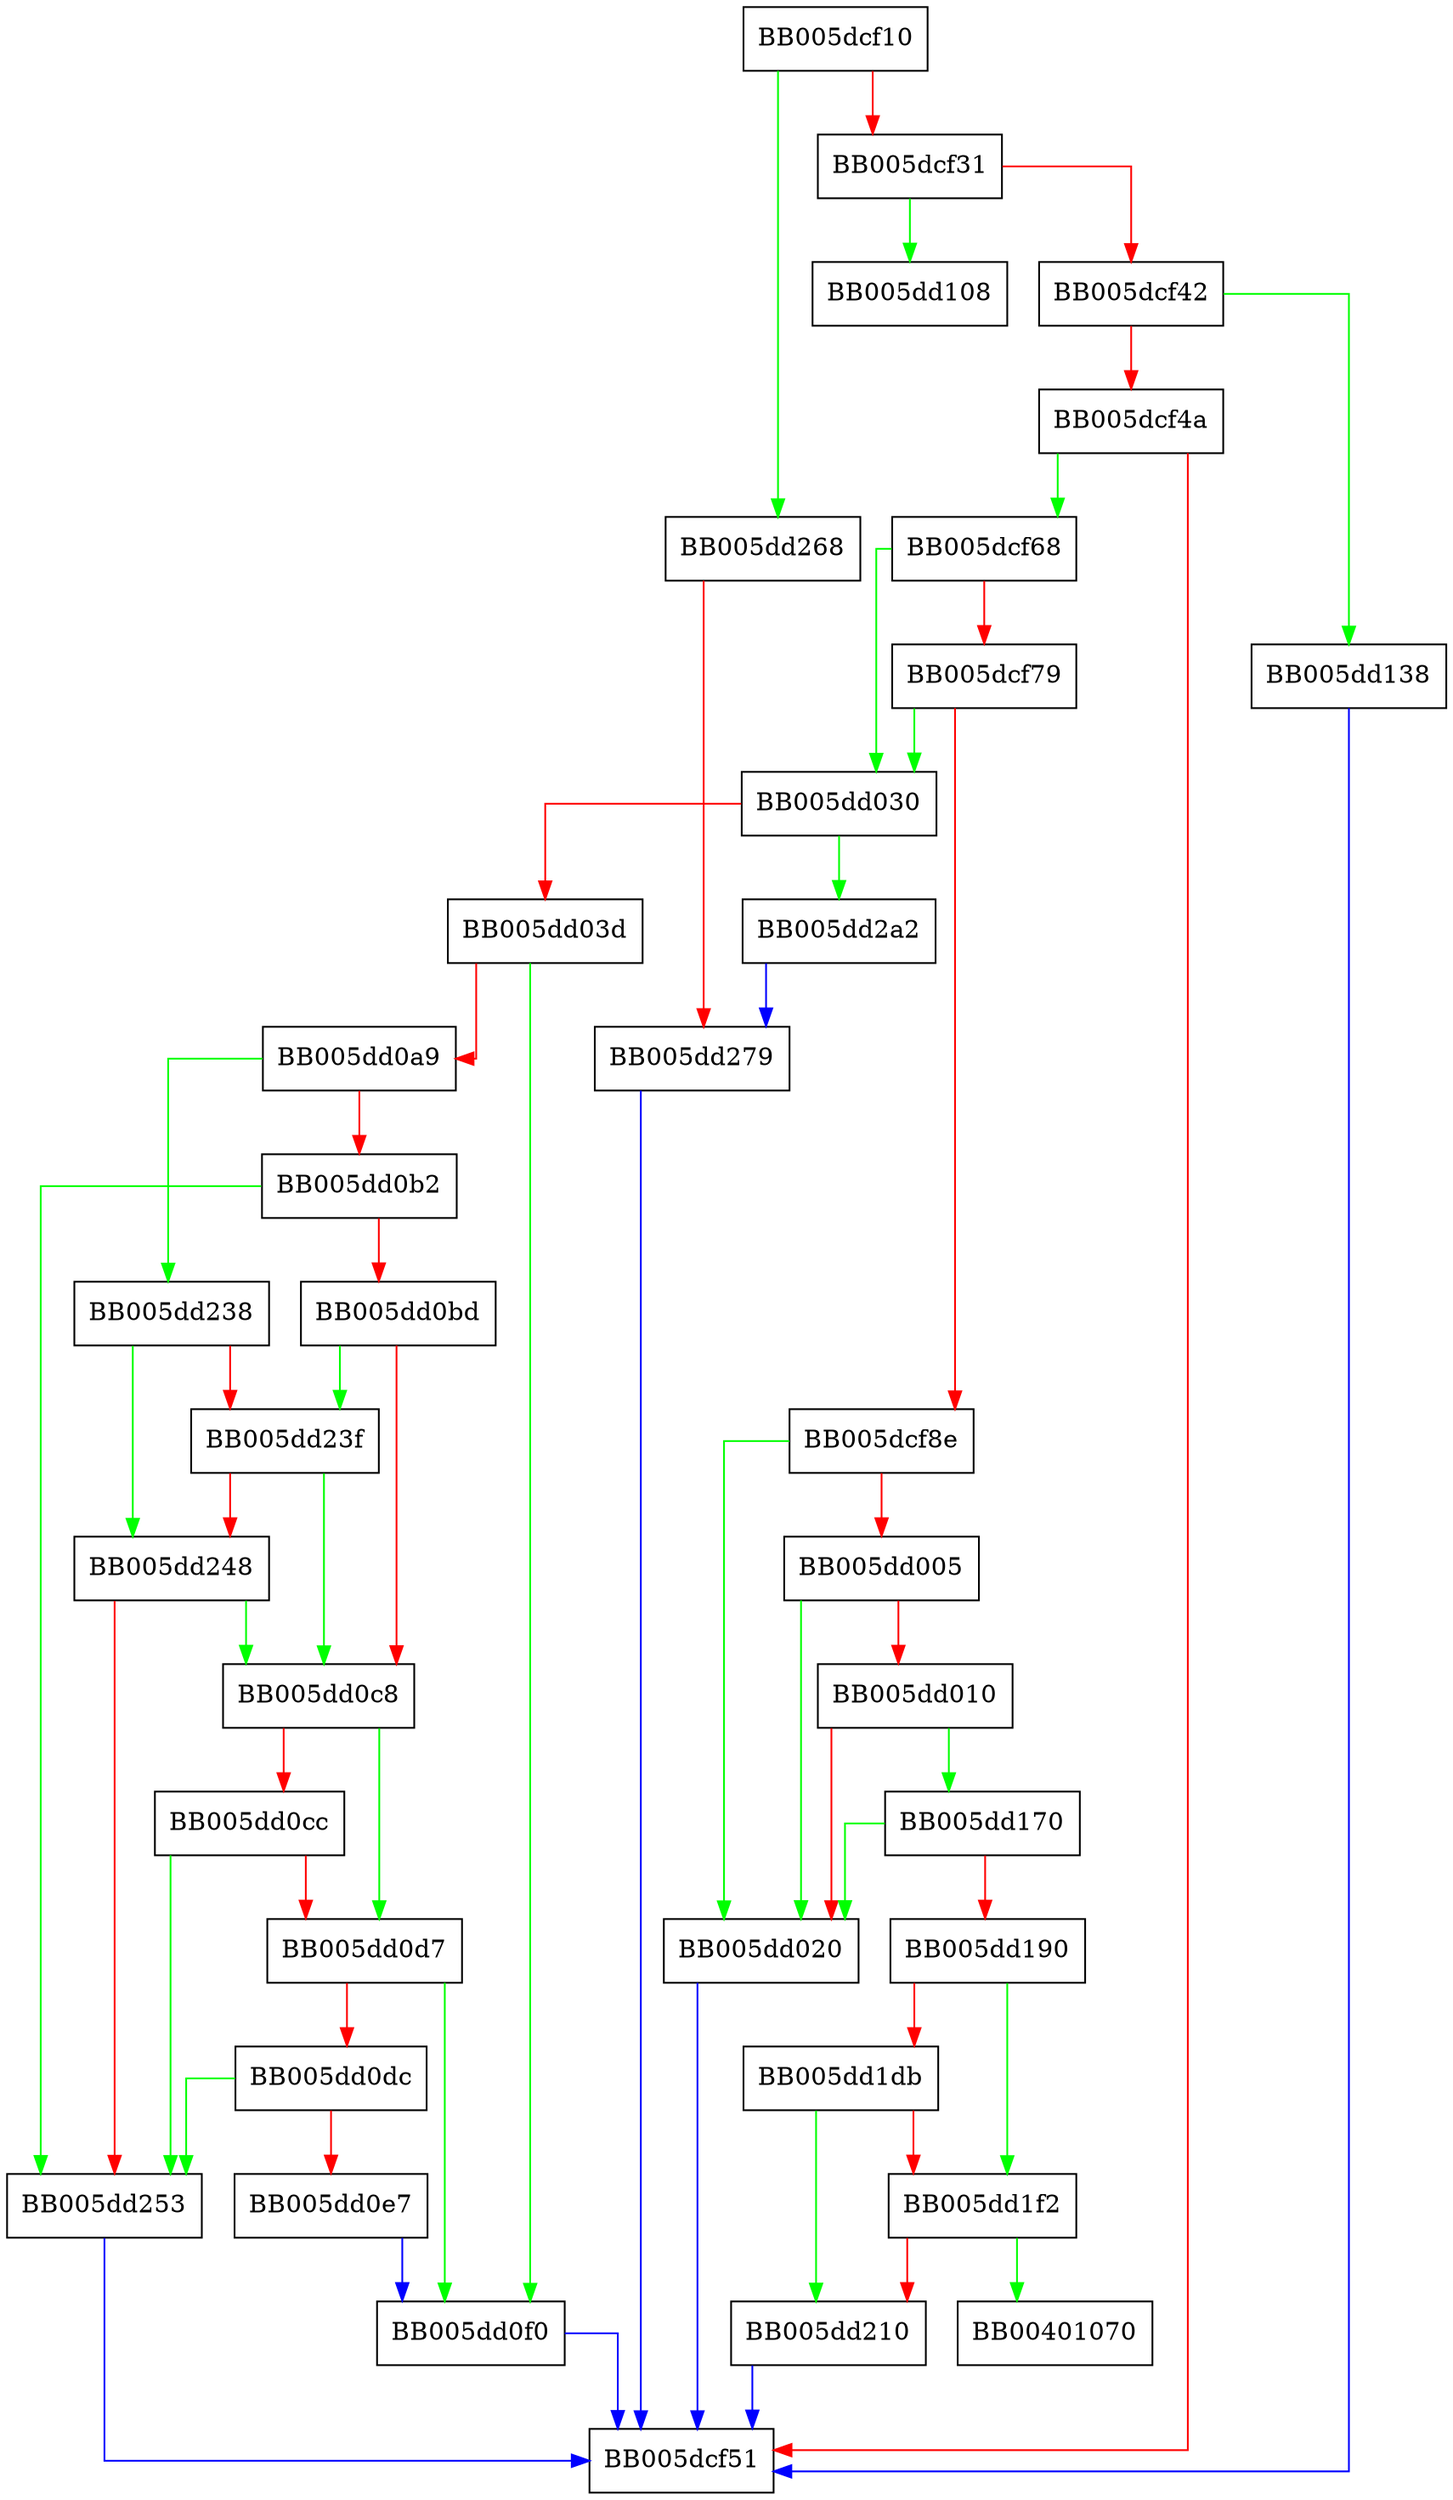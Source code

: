 digraph EVP_PKEY_CTX_add1_hkdf_info {
  node [shape="box"];
  graph [splines=ortho];
  BB005dcf10 -> BB005dd268 [color="green"];
  BB005dcf10 -> BB005dcf31 [color="red"];
  BB005dcf31 -> BB005dd108 [color="green"];
  BB005dcf31 -> BB005dcf42 [color="red"];
  BB005dcf42 -> BB005dd138 [color="green"];
  BB005dcf42 -> BB005dcf4a [color="red"];
  BB005dcf4a -> BB005dcf68 [color="green"];
  BB005dcf4a -> BB005dcf51 [color="red"];
  BB005dcf68 -> BB005dd030 [color="green"];
  BB005dcf68 -> BB005dcf79 [color="red"];
  BB005dcf79 -> BB005dd030 [color="green"];
  BB005dcf79 -> BB005dcf8e [color="red"];
  BB005dcf8e -> BB005dd020 [color="green"];
  BB005dcf8e -> BB005dd005 [color="red"];
  BB005dd005 -> BB005dd020 [color="green"];
  BB005dd005 -> BB005dd010 [color="red"];
  BB005dd010 -> BB005dd170 [color="green"];
  BB005dd010 -> BB005dd020 [color="red"];
  BB005dd020 -> BB005dcf51 [color="blue"];
  BB005dd030 -> BB005dd2a2 [color="green"];
  BB005dd030 -> BB005dd03d [color="red"];
  BB005dd03d -> BB005dd0f0 [color="green"];
  BB005dd03d -> BB005dd0a9 [color="red"];
  BB005dd0a9 -> BB005dd238 [color="green"];
  BB005dd0a9 -> BB005dd0b2 [color="red"];
  BB005dd0b2 -> BB005dd253 [color="green"];
  BB005dd0b2 -> BB005dd0bd [color="red"];
  BB005dd0bd -> BB005dd23f [color="green"];
  BB005dd0bd -> BB005dd0c8 [color="red"];
  BB005dd0c8 -> BB005dd0d7 [color="green"];
  BB005dd0c8 -> BB005dd0cc [color="red"];
  BB005dd0cc -> BB005dd253 [color="green"];
  BB005dd0cc -> BB005dd0d7 [color="red"];
  BB005dd0d7 -> BB005dd0f0 [color="green"];
  BB005dd0d7 -> BB005dd0dc [color="red"];
  BB005dd0dc -> BB005dd253 [color="green"];
  BB005dd0dc -> BB005dd0e7 [color="red"];
  BB005dd0e7 -> BB005dd0f0 [color="blue"];
  BB005dd0f0 -> BB005dcf51 [color="blue"];
  BB005dd138 -> BB005dcf51 [color="blue"];
  BB005dd170 -> BB005dd020 [color="green"];
  BB005dd170 -> BB005dd190 [color="red"];
  BB005dd190 -> BB005dd1f2 [color="green"];
  BB005dd190 -> BB005dd1db [color="red"];
  BB005dd1db -> BB005dd210 [color="green"];
  BB005dd1db -> BB005dd1f2 [color="red"];
  BB005dd1f2 -> BB00401070 [color="green"];
  BB005dd1f2 -> BB005dd210 [color="red"];
  BB005dd210 -> BB005dcf51 [color="blue"];
  BB005dd238 -> BB005dd248 [color="green"];
  BB005dd238 -> BB005dd23f [color="red"];
  BB005dd23f -> BB005dd0c8 [color="green"];
  BB005dd23f -> BB005dd248 [color="red"];
  BB005dd248 -> BB005dd0c8 [color="green"];
  BB005dd248 -> BB005dd253 [color="red"];
  BB005dd253 -> BB005dcf51 [color="blue"];
  BB005dd268 -> BB005dd279 [color="red"];
  BB005dd279 -> BB005dcf51 [color="blue"];
  BB005dd2a2 -> BB005dd279 [color="blue"];
}
